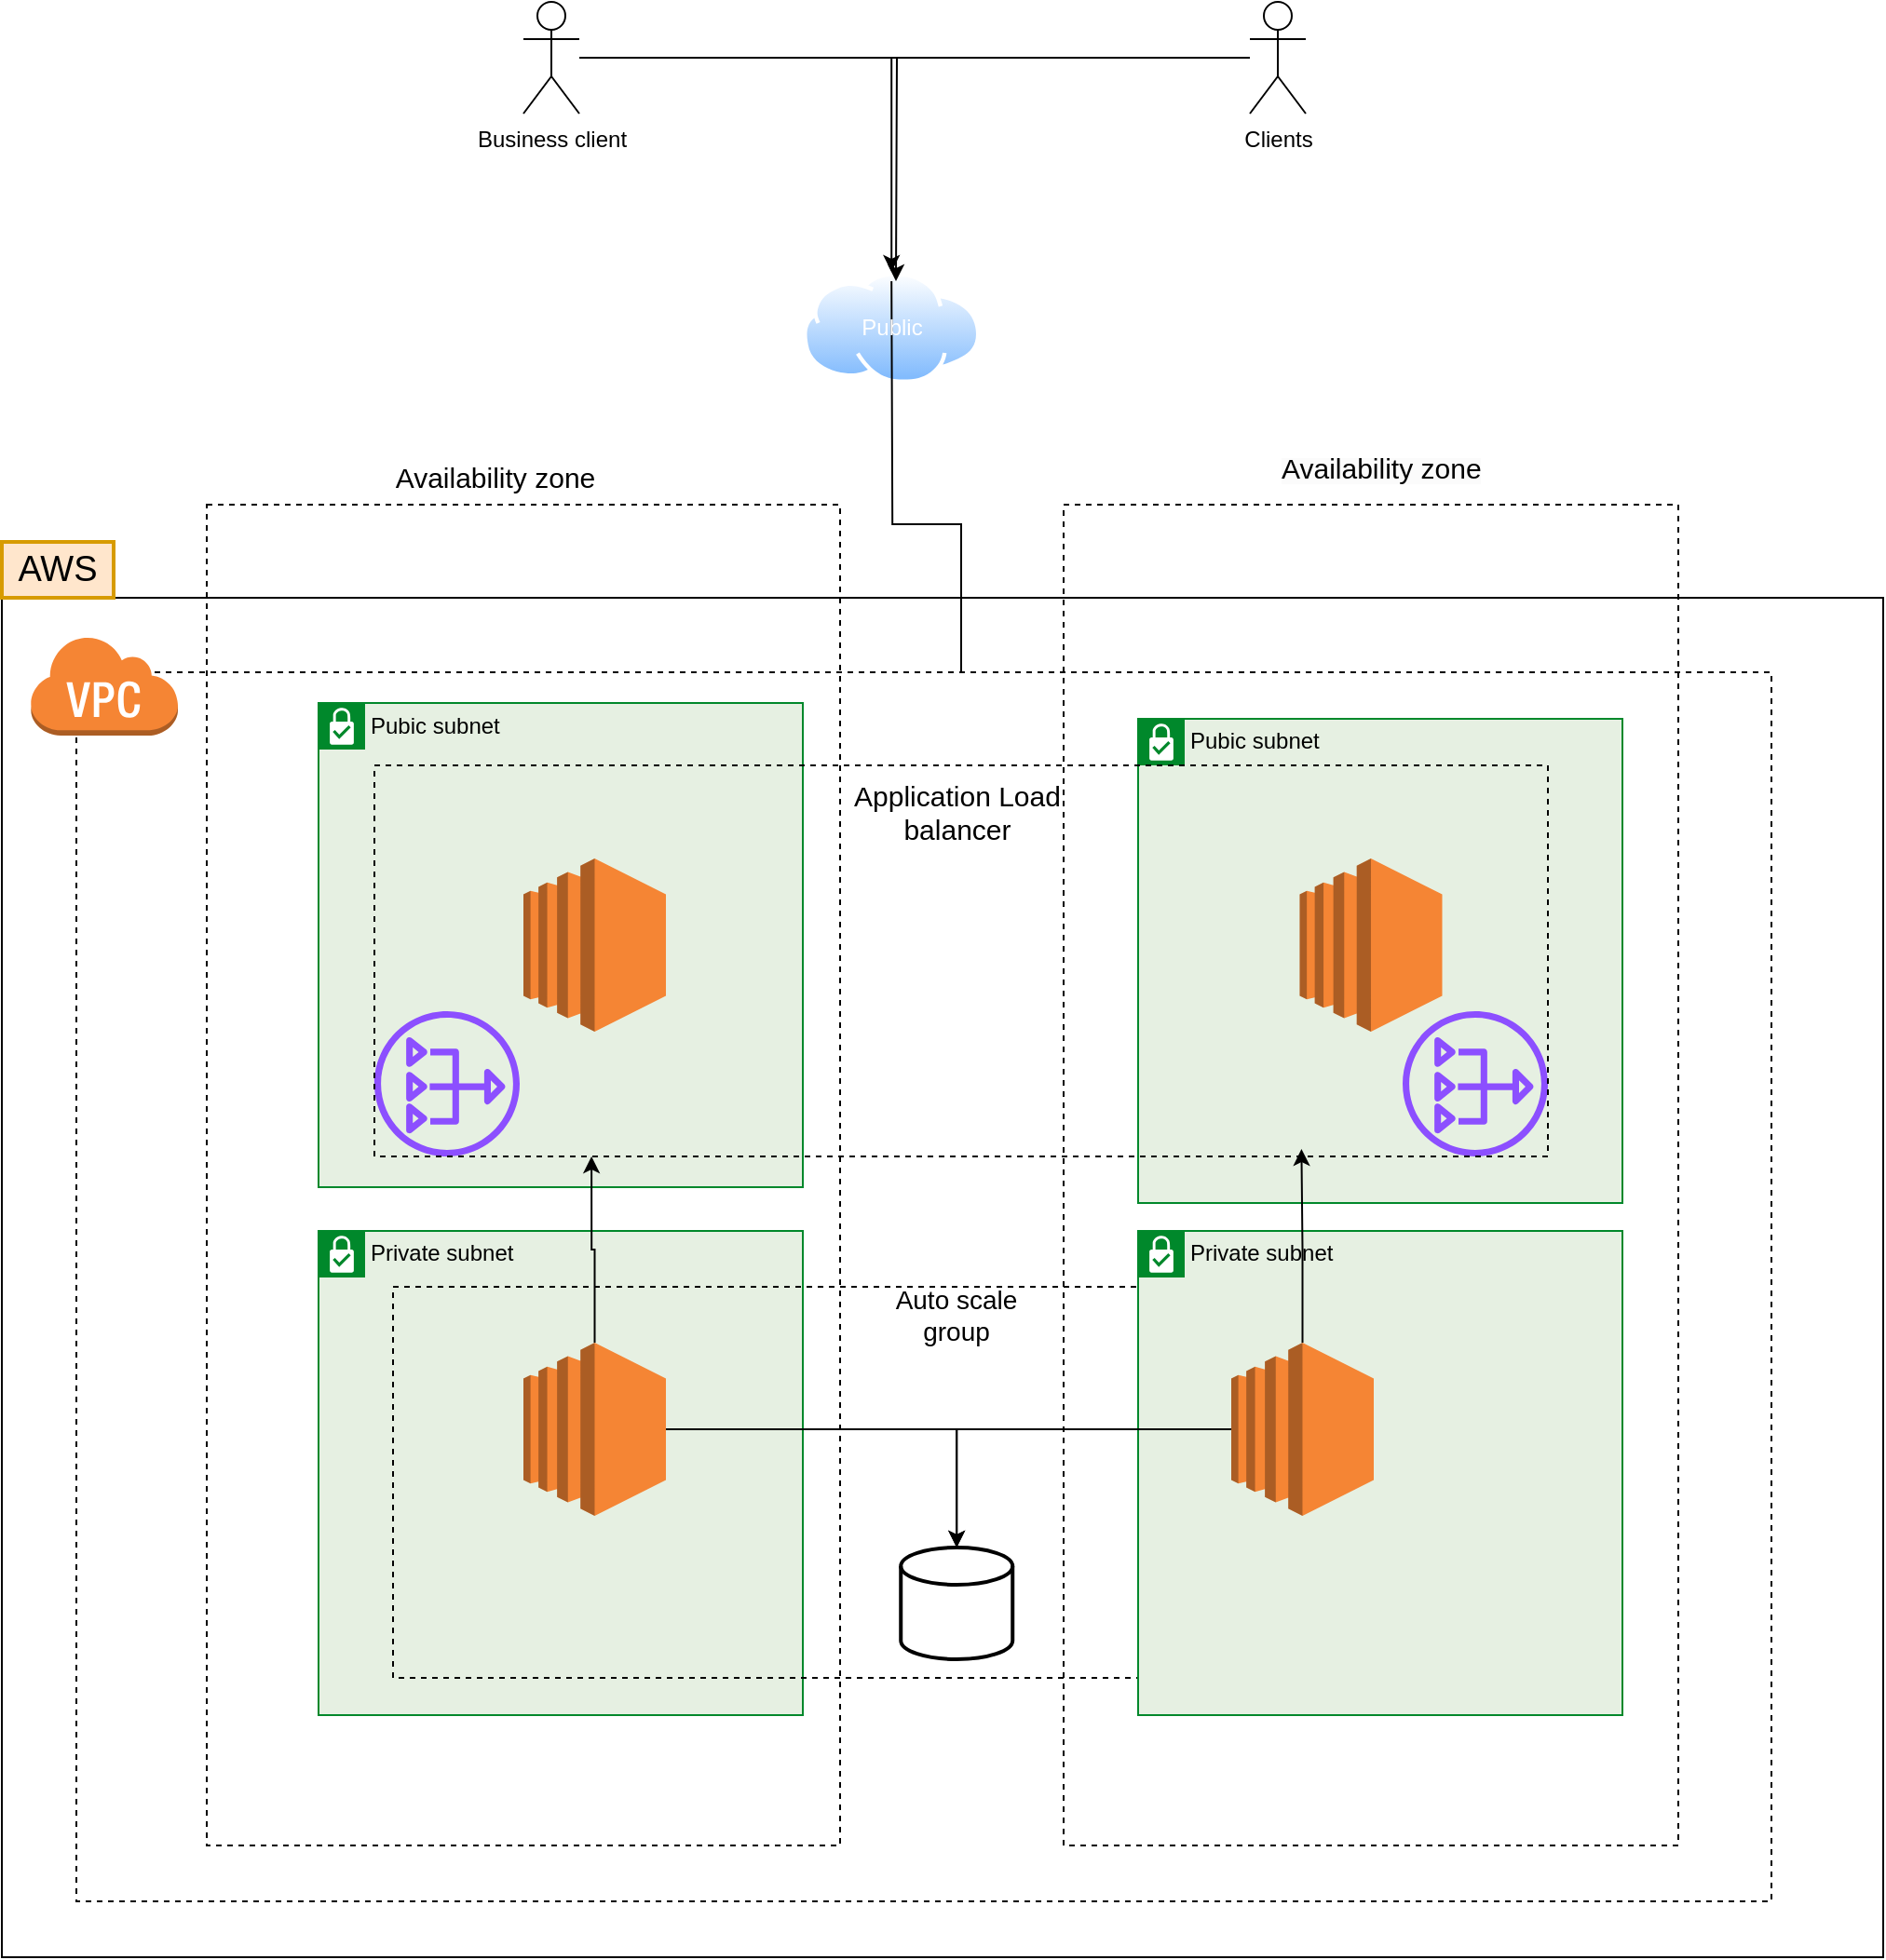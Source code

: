 <mxfile version="24.7.12">
  <diagram name="Page-1" id="1npiZSmswvkon4gAFHvo">
    <mxGraphModel dx="1912" dy="1228" grid="1" gridSize="10" guides="1" tooltips="1" connect="1" arrows="1" fold="1" page="1" pageScale="1" pageWidth="850" pageHeight="1100" math="0" shadow="0">
      <root>
        <mxCell id="0" />
        <mxCell id="1" parent="0" />
        <mxCell id="VEC-emDZ8dzPH6i4BCSv-1" value="" style="rounded=0;whiteSpace=wrap;html=1;" vertex="1" parent="1">
          <mxGeometry x="370" y="350" width="1010" height="730" as="geometry" />
        </mxCell>
        <mxCell id="VEC-emDZ8dzPH6i4BCSv-2" value="AWS" style="text;html=1;align=center;verticalAlign=middle;whiteSpace=wrap;rounded=0;fillColor=#ffe6cc;strokeColor=#d79b00;strokeWidth=2;fontSize=19;" vertex="1" parent="1">
          <mxGeometry x="370" y="320" width="60" height="30" as="geometry" />
        </mxCell>
        <mxCell id="VEC-emDZ8dzPH6i4BCSv-4" value="" style="image;aspect=fixed;perimeter=ellipsePerimeter;html=1;align=center;shadow=0;dashed=0;spacingTop=3;image=img/lib/active_directory/internet_cloud.svg;" vertex="1" parent="1">
          <mxGeometry x="800" y="175" width="95.23" height="60" as="geometry" />
        </mxCell>
        <mxCell id="VEC-emDZ8dzPH6i4BCSv-21" style="edgeStyle=orthogonalEdgeStyle;rounded=0;orthogonalLoop=1;jettySize=auto;html=1;" edge="1" parent="1" target="VEC-emDZ8dzPH6i4BCSv-22">
          <mxGeometry relative="1" as="geometry">
            <mxPoint x="880" y="340.0" as="targetPoint" />
            <mxPoint x="847.6" y="180" as="sourcePoint" />
          </mxGeometry>
        </mxCell>
        <mxCell id="VEC-emDZ8dzPH6i4BCSv-5" value="&lt;font color=&quot;#ffffff&quot;&gt;Public&lt;/font&gt;" style="text;html=1;align=center;verticalAlign=middle;whiteSpace=wrap;rounded=0;" vertex="1" parent="1">
          <mxGeometry x="817.62" y="190" width="60" height="30" as="geometry" />
        </mxCell>
        <mxCell id="VEC-emDZ8dzPH6i4BCSv-11" style="edgeStyle=orthogonalEdgeStyle;rounded=0;orthogonalLoop=1;jettySize=auto;html=1;" edge="1" parent="1" source="VEC-emDZ8dzPH6i4BCSv-6">
          <mxGeometry relative="1" as="geometry">
            <mxPoint x="850" y="180.0" as="targetPoint" />
          </mxGeometry>
        </mxCell>
        <mxCell id="VEC-emDZ8dzPH6i4BCSv-6" value="Business client" style="shape=umlActor;verticalLabelPosition=bottom;verticalAlign=top;html=1;outlineConnect=0;" vertex="1" parent="1">
          <mxGeometry x="650" y="30" width="30" height="60" as="geometry" />
        </mxCell>
        <mxCell id="VEC-emDZ8dzPH6i4BCSv-10" style="edgeStyle=orthogonalEdgeStyle;rounded=0;orthogonalLoop=1;jettySize=auto;html=1;entryX=0.5;entryY=0;entryDx=0;entryDy=0;" edge="1" parent="1" source="VEC-emDZ8dzPH6i4BCSv-9" target="VEC-emDZ8dzPH6i4BCSv-4">
          <mxGeometry relative="1" as="geometry" />
        </mxCell>
        <mxCell id="VEC-emDZ8dzPH6i4BCSv-9" value="Clients" style="shape=umlActor;verticalLabelPosition=bottom;verticalAlign=top;html=1;outlineConnect=0;" vertex="1" parent="1">
          <mxGeometry x="1040" y="30" width="30" height="60" as="geometry" />
        </mxCell>
        <mxCell id="VEC-emDZ8dzPH6i4BCSv-15" value="" style="rounded=0;whiteSpace=wrap;html=1;strokeColor=default;dashed=1;" vertex="1" parent="1">
          <mxGeometry x="410" y="390" width="910" height="660" as="geometry" />
        </mxCell>
        <mxCell id="VEC-emDZ8dzPH6i4BCSv-16" value="" style="outlineConnect=0;dashed=0;verticalLabelPosition=bottom;verticalAlign=top;align=center;html=1;shape=mxgraph.aws3.virtual_private_cloud;fillColor=#F58534;gradientColor=none;" vertex="1" parent="1">
          <mxGeometry x="385" y="370" width="79.5" height="54" as="geometry" />
        </mxCell>
        <mxCell id="VEC-emDZ8dzPH6i4BCSv-17" value="" style="rounded=0;whiteSpace=wrap;html=1;dashed=1;fillColor=none;" vertex="1" parent="1">
          <mxGeometry x="480" y="300" width="340" height="720" as="geometry" />
        </mxCell>
        <mxCell id="VEC-emDZ8dzPH6i4BCSv-18" value="" style="rounded=0;whiteSpace=wrap;html=1;dashed=1;fillColor=none;" vertex="1" parent="1">
          <mxGeometry x="940" y="300" width="330" height="720" as="geometry" />
        </mxCell>
        <mxCell id="VEC-emDZ8dzPH6i4BCSv-19" value="Availability zone" style="text;html=1;align=center;verticalAlign=middle;whiteSpace=wrap;rounded=0;fontSize=15;" vertex="1" parent="1">
          <mxGeometry x="580" y="270" width="110" height="30" as="geometry" />
        </mxCell>
        <mxCell id="VEC-emDZ8dzPH6i4BCSv-20" value="&lt;span style=&quot;color: rgb(0, 0, 0); font-family: Helvetica; font-style: normal; font-variant-ligatures: normal; font-variant-caps: normal; font-weight: 400; letter-spacing: normal; orphans: 2; text-align: center; text-indent: 0px; text-transform: none; widows: 2; word-spacing: 0px; -webkit-text-stroke-width: 0px; white-space: normal; background-color: rgb(251, 251, 251); text-decoration-thickness: initial; text-decoration-style: initial; text-decoration-color: initial; float: none; display: inline !important;&quot;&gt;&lt;font style=&quot;font-size: 15px;&quot;&gt;Availability zone&lt;/font&gt;&lt;/span&gt;" style="text;whiteSpace=wrap;html=1;" vertex="1" parent="1">
          <mxGeometry x="1055" y="265" width="120" height="40" as="geometry" />
        </mxCell>
        <mxCell id="VEC-emDZ8dzPH6i4BCSv-25" value="Pubic subnet" style="shape=mxgraph.ibm.box;prType=subnet;fontStyle=0;verticalAlign=top;align=left;spacingLeft=32;spacingTop=4;fillColor=#E6F0E2;rounded=0;whiteSpace=wrap;html=1;strokeColor=#00882B;strokeWidth=1;dashed=0;container=1;spacing=-4;collapsible=0;expand=0;recursiveResize=0;" vertex="1" parent="1">
          <mxGeometry x="980" y="415" width="260" height="260" as="geometry" />
        </mxCell>
        <mxCell id="VEC-emDZ8dzPH6i4BCSv-23" value="&lt;font style=&quot;font-size: 15px;&quot;&gt;Application Load balancer&lt;/font&gt;" style="text;html=1;align=center;verticalAlign=middle;whiteSpace=wrap;rounded=0;" vertex="1" parent="1">
          <mxGeometry x="817.62" y="440" width="130" height="50" as="geometry" />
        </mxCell>
        <mxCell id="VEC-emDZ8dzPH6i4BCSv-27" value="" style="outlineConnect=0;dashed=0;verticalLabelPosition=bottom;verticalAlign=top;align=center;html=1;shape=mxgraph.aws3.ec2;fillColor=#F58534;gradientColor=none;" vertex="1" parent="1">
          <mxGeometry x="1066.75" y="490" width="76.5" height="93" as="geometry" />
        </mxCell>
        <mxCell id="VEC-emDZ8dzPH6i4BCSv-29" value="" style="sketch=0;outlineConnect=0;fontColor=#232F3E;gradientColor=none;fillColor=#8C4FFF;strokeColor=none;dashed=0;verticalLabelPosition=bottom;verticalAlign=top;align=center;html=1;fontSize=12;fontStyle=0;aspect=fixed;pointerEvents=1;shape=mxgraph.aws4.nat_gateway;" vertex="1" parent="1">
          <mxGeometry x="1122" y="572" width="78" height="78" as="geometry" />
        </mxCell>
        <mxCell id="VEC-emDZ8dzPH6i4BCSv-30" value="Private subnet" style="shape=mxgraph.ibm.box;prType=subnet;fontStyle=0;verticalAlign=top;align=left;spacingLeft=32;spacingTop=4;fillColor=#E6F0E2;rounded=0;whiteSpace=wrap;html=1;strokeColor=#00882B;strokeWidth=1;dashed=0;container=1;spacing=-4;collapsible=0;expand=0;recursiveResize=0;" vertex="1" parent="1">
          <mxGeometry x="540" y="690" width="260" height="260" as="geometry" />
        </mxCell>
        <mxCell id="VEC-emDZ8dzPH6i4BCSv-33" value="" style="rounded=0;whiteSpace=wrap;html=1;dashed=1;fillColor=none;" vertex="1" parent="VEC-emDZ8dzPH6i4BCSv-30">
          <mxGeometry x="40" y="30" width="630" height="210" as="geometry" />
        </mxCell>
        <mxCell id="VEC-emDZ8dzPH6i4BCSv-31" value="Private subnet" style="shape=mxgraph.ibm.box;prType=subnet;fontStyle=0;verticalAlign=top;align=left;spacingLeft=32;spacingTop=4;fillColor=#E6F0E2;rounded=0;whiteSpace=wrap;html=1;strokeColor=#00882B;strokeWidth=1;dashed=0;container=1;spacing=-4;collapsible=0;expand=0;recursiveResize=0;" vertex="1" parent="1">
          <mxGeometry x="980" y="690" width="260" height="260" as="geometry" />
        </mxCell>
        <mxCell id="VEC-emDZ8dzPH6i4BCSv-32" value="Pubic subnet" style="shape=mxgraph.ibm.box;prType=subnet;fontStyle=0;verticalAlign=top;align=left;spacingLeft=32;spacingTop=4;fillColor=#E6F0E2;rounded=0;whiteSpace=wrap;html=1;strokeColor=#00882B;strokeWidth=1;dashed=0;container=1;spacing=-4;collapsible=0;expand=0;recursiveResize=0;" vertex="1" parent="1">
          <mxGeometry x="540" y="406.5" width="260" height="260" as="geometry" />
        </mxCell>
        <mxCell id="VEC-emDZ8dzPH6i4BCSv-28" value="" style="sketch=0;outlineConnect=0;fontColor=#232F3E;gradientColor=none;fillColor=#8C4FFF;strokeColor=none;dashed=0;verticalLabelPosition=bottom;verticalAlign=top;align=center;html=1;fontSize=12;fontStyle=0;aspect=fixed;pointerEvents=1;shape=mxgraph.aws4.nat_gateway;" vertex="1" parent="1">
          <mxGeometry x="570" y="572" width="78" height="78" as="geometry" />
        </mxCell>
        <mxCell id="VEC-emDZ8dzPH6i4BCSv-26" value="" style="outlineConnect=0;dashed=0;verticalLabelPosition=bottom;verticalAlign=top;align=center;html=1;shape=mxgraph.aws3.ec2;fillColor=#F58534;gradientColor=none;" vertex="1" parent="1">
          <mxGeometry x="650" y="490" width="76.5" height="93" as="geometry" />
        </mxCell>
        <mxCell id="VEC-emDZ8dzPH6i4BCSv-22" value="" style="rounded=0;whiteSpace=wrap;html=1;dashed=1;fillColor=none;" vertex="1" parent="1">
          <mxGeometry x="570" y="440" width="630" height="210" as="geometry" />
        </mxCell>
        <mxCell id="VEC-emDZ8dzPH6i4BCSv-34" value="&lt;font style=&quot;font-size: 14px;&quot;&gt;Auto scale group&lt;/font&gt;" style="text;html=1;align=center;verticalAlign=middle;whiteSpace=wrap;rounded=0;" vertex="1" parent="1">
          <mxGeometry x="828.93" y="720" width="107.38" height="30" as="geometry" />
        </mxCell>
        <mxCell id="VEC-emDZ8dzPH6i4BCSv-36" value="" style="strokeWidth=2;html=1;shape=mxgraph.flowchart.database;whiteSpace=wrap;" vertex="1" parent="1">
          <mxGeometry x="852.62" y="860" width="60" height="60" as="geometry" />
        </mxCell>
        <mxCell id="VEC-emDZ8dzPH6i4BCSv-42" style="edgeStyle=orthogonalEdgeStyle;rounded=0;orthogonalLoop=1;jettySize=auto;html=1;" edge="1" parent="1" source="VEC-emDZ8dzPH6i4BCSv-37" target="VEC-emDZ8dzPH6i4BCSv-36">
          <mxGeometry relative="1" as="geometry" />
        </mxCell>
        <mxCell id="VEC-emDZ8dzPH6i4BCSv-37" value="" style="outlineConnect=0;dashed=0;verticalLabelPosition=bottom;verticalAlign=top;align=center;html=1;shape=mxgraph.aws3.ec2;fillColor=#F58534;gradientColor=none;" vertex="1" parent="1">
          <mxGeometry x="650" y="750" width="76.5" height="93" as="geometry" />
        </mxCell>
        <mxCell id="VEC-emDZ8dzPH6i4BCSv-43" style="edgeStyle=orthogonalEdgeStyle;rounded=0;orthogonalLoop=1;jettySize=auto;html=1;" edge="1" parent="1" source="VEC-emDZ8dzPH6i4BCSv-39" target="VEC-emDZ8dzPH6i4BCSv-36">
          <mxGeometry relative="1" as="geometry" />
        </mxCell>
        <mxCell id="VEC-emDZ8dzPH6i4BCSv-39" value="" style="outlineConnect=0;dashed=0;verticalLabelPosition=bottom;verticalAlign=top;align=center;html=1;shape=mxgraph.aws3.ec2;fillColor=#F58534;gradientColor=none;" vertex="1" parent="1">
          <mxGeometry x="1030" y="750" width="76.5" height="93" as="geometry" />
        </mxCell>
        <mxCell id="VEC-emDZ8dzPH6i4BCSv-44" style="edgeStyle=orthogonalEdgeStyle;rounded=0;orthogonalLoop=1;jettySize=auto;html=1;entryX=0.185;entryY=1;entryDx=0;entryDy=0;entryPerimeter=0;" edge="1" parent="1" source="VEC-emDZ8dzPH6i4BCSv-37" target="VEC-emDZ8dzPH6i4BCSv-22">
          <mxGeometry relative="1" as="geometry" />
        </mxCell>
        <mxCell id="VEC-emDZ8dzPH6i4BCSv-45" style="edgeStyle=orthogonalEdgeStyle;rounded=0;orthogonalLoop=1;jettySize=auto;html=1;entryX=0.79;entryY=0.981;entryDx=0;entryDy=0;entryPerimeter=0;" edge="1" parent="1" source="VEC-emDZ8dzPH6i4BCSv-39" target="VEC-emDZ8dzPH6i4BCSv-22">
          <mxGeometry relative="1" as="geometry" />
        </mxCell>
      </root>
    </mxGraphModel>
  </diagram>
</mxfile>
